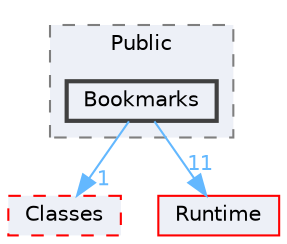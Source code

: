 digraph "Bookmarks"
{
 // INTERACTIVE_SVG=YES
 // LATEX_PDF_SIZE
  bgcolor="transparent";
  edge [fontname=Helvetica,fontsize=10,labelfontname=Helvetica,labelfontsize=10];
  node [fontname=Helvetica,fontsize=10,shape=box,height=0.2,width=0.4];
  compound=true
  subgraph clusterdir_978a81d20f5a53c90067a06992956062 {
    graph [ bgcolor="#edf0f7", pencolor="grey50", label="Public", fontname=Helvetica,fontsize=10 style="filled,dashed", URL="dir_978a81d20f5a53c90067a06992956062.html",tooltip=""]
  dir_1464c4dd4b863ed9f04f57128ebcb999 [label="Bookmarks", fillcolor="#edf0f7", color="grey25", style="filled,bold", URL="dir_1464c4dd4b863ed9f04f57128ebcb999.html",tooltip=""];
  }
  dir_0d13eddcba6027e8ab9d61accf84dcff [label="Classes", fillcolor="#edf0f7", color="red", style="filled,dashed", URL="dir_0d13eddcba6027e8ab9d61accf84dcff.html",tooltip=""];
  dir_7536b172fbd480bfd146a1b1acd6856b [label="Runtime", fillcolor="#edf0f7", color="red", style="filled", URL="dir_7536b172fbd480bfd146a1b1acd6856b.html",tooltip=""];
  dir_1464c4dd4b863ed9f04f57128ebcb999->dir_0d13eddcba6027e8ab9d61accf84dcff [headlabel="1", labeldistance=1.5 headhref="dir_000112_000191.html" href="dir_000112_000191.html" color="steelblue1" fontcolor="steelblue1"];
  dir_1464c4dd4b863ed9f04f57128ebcb999->dir_7536b172fbd480bfd146a1b1acd6856b [headlabel="11", labeldistance=1.5 headhref="dir_000112_000984.html" href="dir_000112_000984.html" color="steelblue1" fontcolor="steelblue1"];
}
